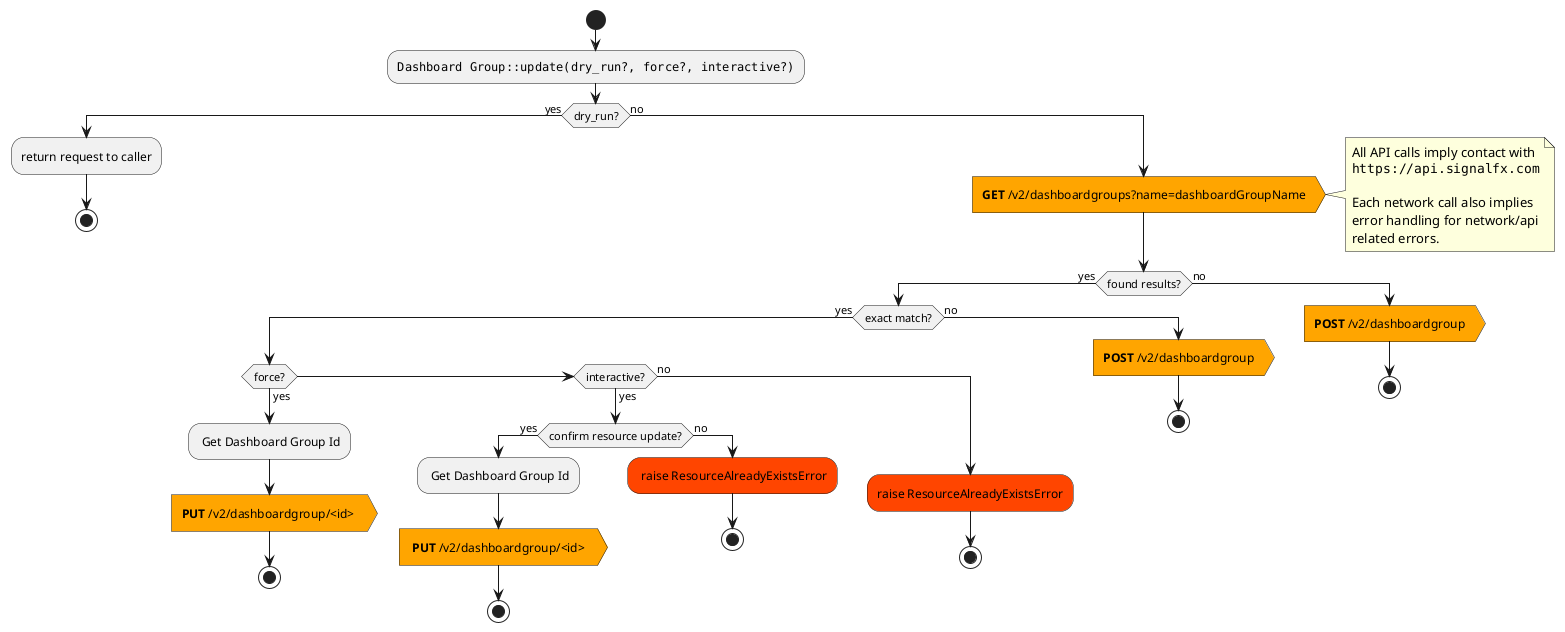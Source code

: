@startuml
start
  :""Dashboard Group::update(dry_run?, force?, interactive?)"";
  if (dry_run?) then (yes)
    :return request to caller;
    stop
  else (no)
    #Orange:**GET** /v2/dashboardgroups?name=dashboardGroupName>
    note right
      All API calls imply contact with
      ""https://api.signalfx.com""

      Each network call also implies
      error handling for network/api
      related errors.
    end note
    if (found results?) then (yes)
      if (exact match?) then (yes)
        if (force?) then (yes)
          : Get Dashboard Group Id;
          #Orange:**PUT** /v2/dashboardgroup/<id> >
          stop
        elseif (interactive?) then (yes)
          if (confirm resource update?) then (yes)
            : Get Dashboard Group Id;
            #Orange: **PUT** /v2/dashboardgroup/<id> >
            stop
          else (no)
            #OrangeRed: raise ResourceAlreadyExistsError;
            stop
          endif
        else (no)
          #OrangeRed:raise ResourceAlreadyExistsError;
          stop
        endif
      else (no)
        #Orange:**POST** /v2/dashboardgroup>
        stop
      endif
    else (no)
      #Orange:**POST** /v2/dashboardgroup>
      stop
    endif
  endif
@enduml
